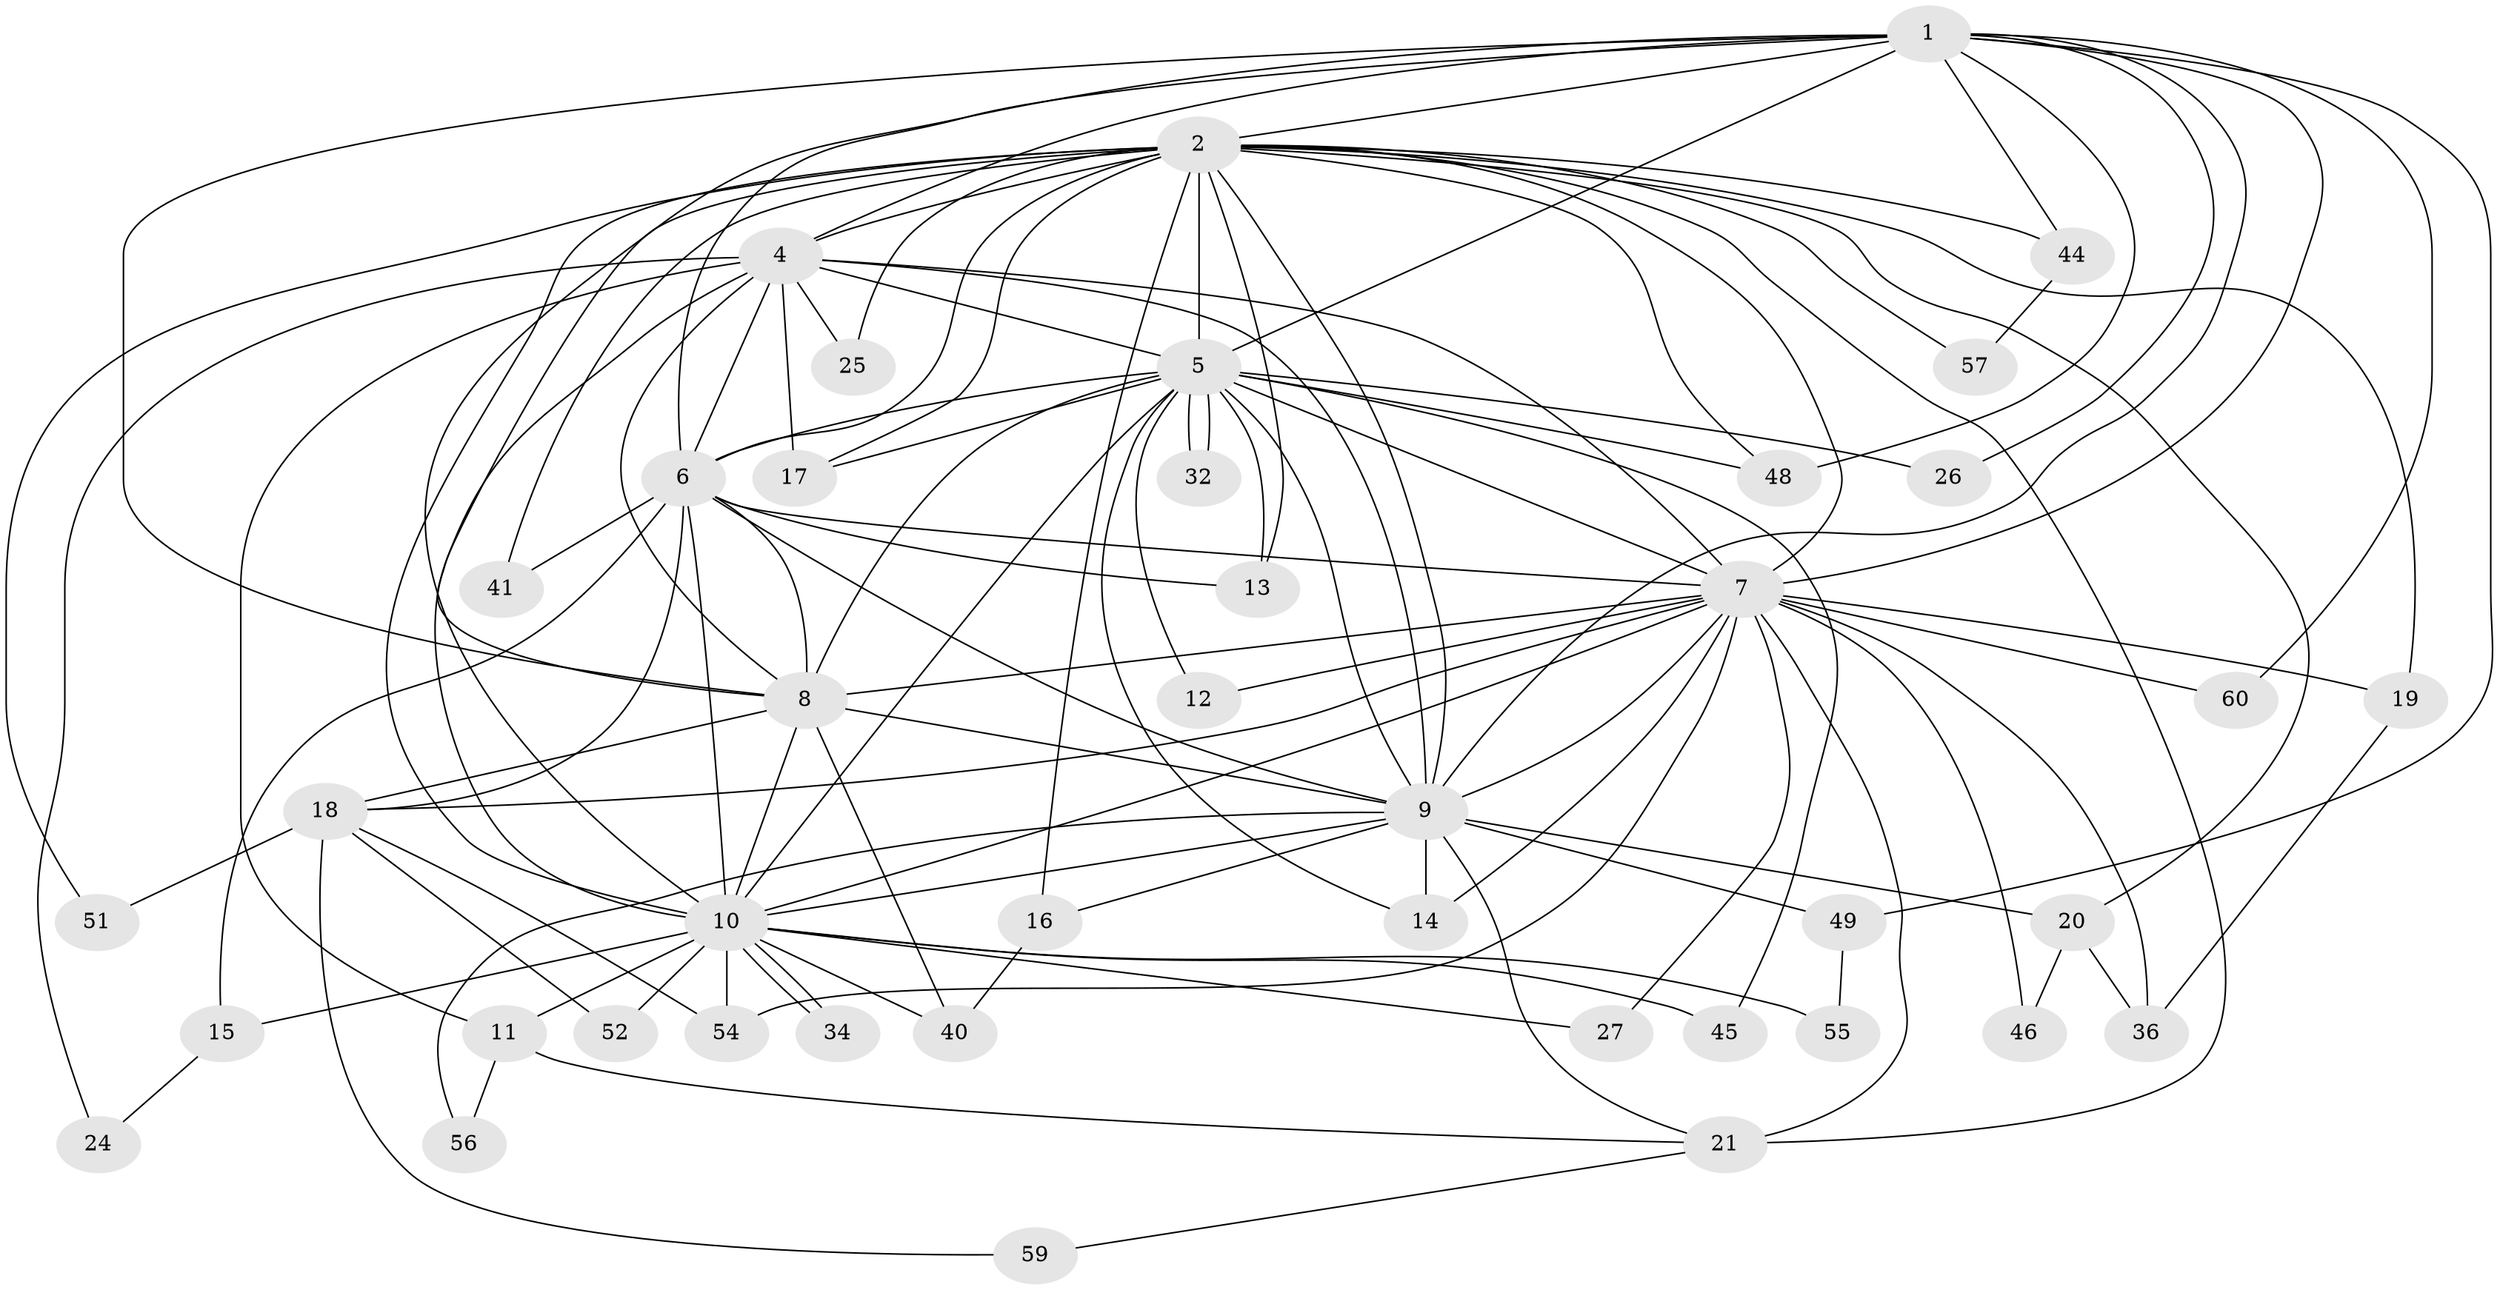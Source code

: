 // original degree distribution, {14: 0.04838709677419355, 18: 0.016129032258064516, 16: 0.016129032258064516, 19: 0.016129032258064516, 13: 0.016129032258064516, 20: 0.016129032258064516, 11: 0.016129032258064516, 22: 0.016129032258064516, 4: 0.08064516129032258, 2: 0.45161290322580644, 3: 0.27419354838709675, 5: 0.03225806451612903}
// Generated by graph-tools (version 1.1) at 2025/41/03/06/25 10:41:36]
// undirected, 42 vertices, 112 edges
graph export_dot {
graph [start="1"]
  node [color=gray90,style=filled];
  1 [super="+35"];
  2 [super="+3"];
  4 [super="+43"];
  5 [super="+62"];
  6;
  7 [super="+31"];
  8 [super="+33"];
  9 [super="+30"];
  10 [super="+29"];
  11 [super="+53"];
  12;
  13 [super="+28"];
  14 [super="+39"];
  15 [super="+23"];
  16 [super="+61"];
  17 [super="+38"];
  18 [super="+42"];
  19;
  20 [super="+37"];
  21 [super="+22"];
  24;
  25;
  26;
  27;
  32;
  34;
  36;
  40 [super="+47"];
  41;
  44;
  45;
  46;
  48 [super="+50"];
  49;
  51;
  52;
  54 [super="+58"];
  55;
  56;
  57;
  59;
  60;
  1 -- 2 [weight=2];
  1 -- 4;
  1 -- 5;
  1 -- 6;
  1 -- 7;
  1 -- 8;
  1 -- 9;
  1 -- 10 [weight=2];
  1 -- 26;
  1 -- 44;
  1 -- 48;
  1 -- 49;
  1 -- 60;
  2 -- 4 [weight=2];
  2 -- 5 [weight=2];
  2 -- 6 [weight=2];
  2 -- 7 [weight=2];
  2 -- 8 [weight=2];
  2 -- 9 [weight=2];
  2 -- 10 [weight=2];
  2 -- 13;
  2 -- 16 [weight=2];
  2 -- 20;
  2 -- 21 [weight=2];
  2 -- 25;
  2 -- 41;
  2 -- 44;
  2 -- 57;
  2 -- 48;
  2 -- 19;
  2 -- 51;
  2 -- 17;
  4 -- 5;
  4 -- 6;
  4 -- 7;
  4 -- 8 [weight=2];
  4 -- 9;
  4 -- 10;
  4 -- 11;
  4 -- 17;
  4 -- 24;
  4 -- 25;
  5 -- 6;
  5 -- 7 [weight=2];
  5 -- 8;
  5 -- 9;
  5 -- 10;
  5 -- 12;
  5 -- 14;
  5 -- 17;
  5 -- 26;
  5 -- 32;
  5 -- 32;
  5 -- 45;
  5 -- 48;
  5 -- 13;
  6 -- 7;
  6 -- 8;
  6 -- 9;
  6 -- 10;
  6 -- 13;
  6 -- 15;
  6 -- 18;
  6 -- 41;
  7 -- 8;
  7 -- 9;
  7 -- 10;
  7 -- 12;
  7 -- 19;
  7 -- 27;
  7 -- 36;
  7 -- 46;
  7 -- 60;
  7 -- 18;
  7 -- 21;
  7 -- 14;
  7 -- 54;
  8 -- 9;
  8 -- 10;
  8 -- 18;
  8 -- 40;
  9 -- 10;
  9 -- 14;
  9 -- 20;
  9 -- 56;
  9 -- 16;
  9 -- 21;
  9 -- 49;
  10 -- 11;
  10 -- 15 [weight=2];
  10 -- 27;
  10 -- 34;
  10 -- 34;
  10 -- 40;
  10 -- 45;
  10 -- 52;
  10 -- 55;
  10 -- 54;
  11 -- 56;
  11 -- 21;
  15 -- 24;
  16 -- 40;
  18 -- 51;
  18 -- 59;
  18 -- 52;
  18 -- 54;
  19 -- 36;
  20 -- 46;
  20 -- 36;
  21 -- 59;
  44 -- 57;
  49 -- 55;
}
